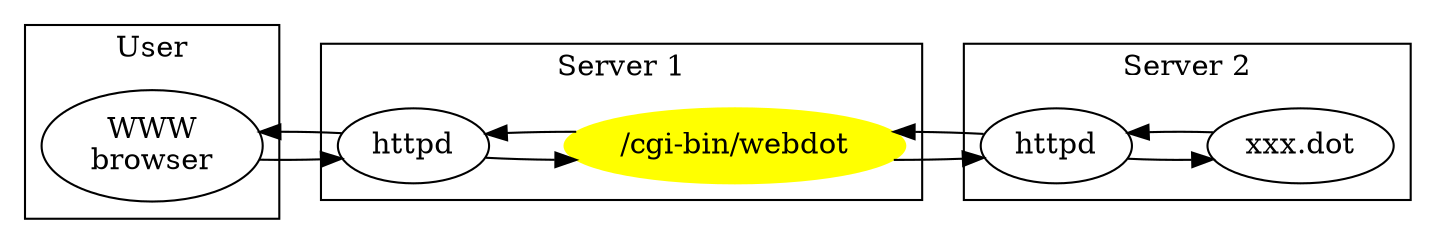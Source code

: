 digraph G {
	graph [rankdir=LR]
	subgraph cluster_0 {
		graph [label=User]
		browser [label="WWW\nbrowser"]
	}
	subgraph cluster_1 {
		graph [label="Server 1"]
		httpd1 [label=httpd]
		webdot [label="/cgi-bin/webdot" style=filled color=yellow]
	}
	subgraph cluster_2 {
		graph [label="Server 2"]
		httpd2 [label=httpd]
		"xxx.dot"
	}
	browser -> httpd1 -> webdot -> httpd2 -> "xxx.dot"
	browser -> httpd1 -> webdot -> httpd2 -> "xxx.dot" [dir=back]
}
